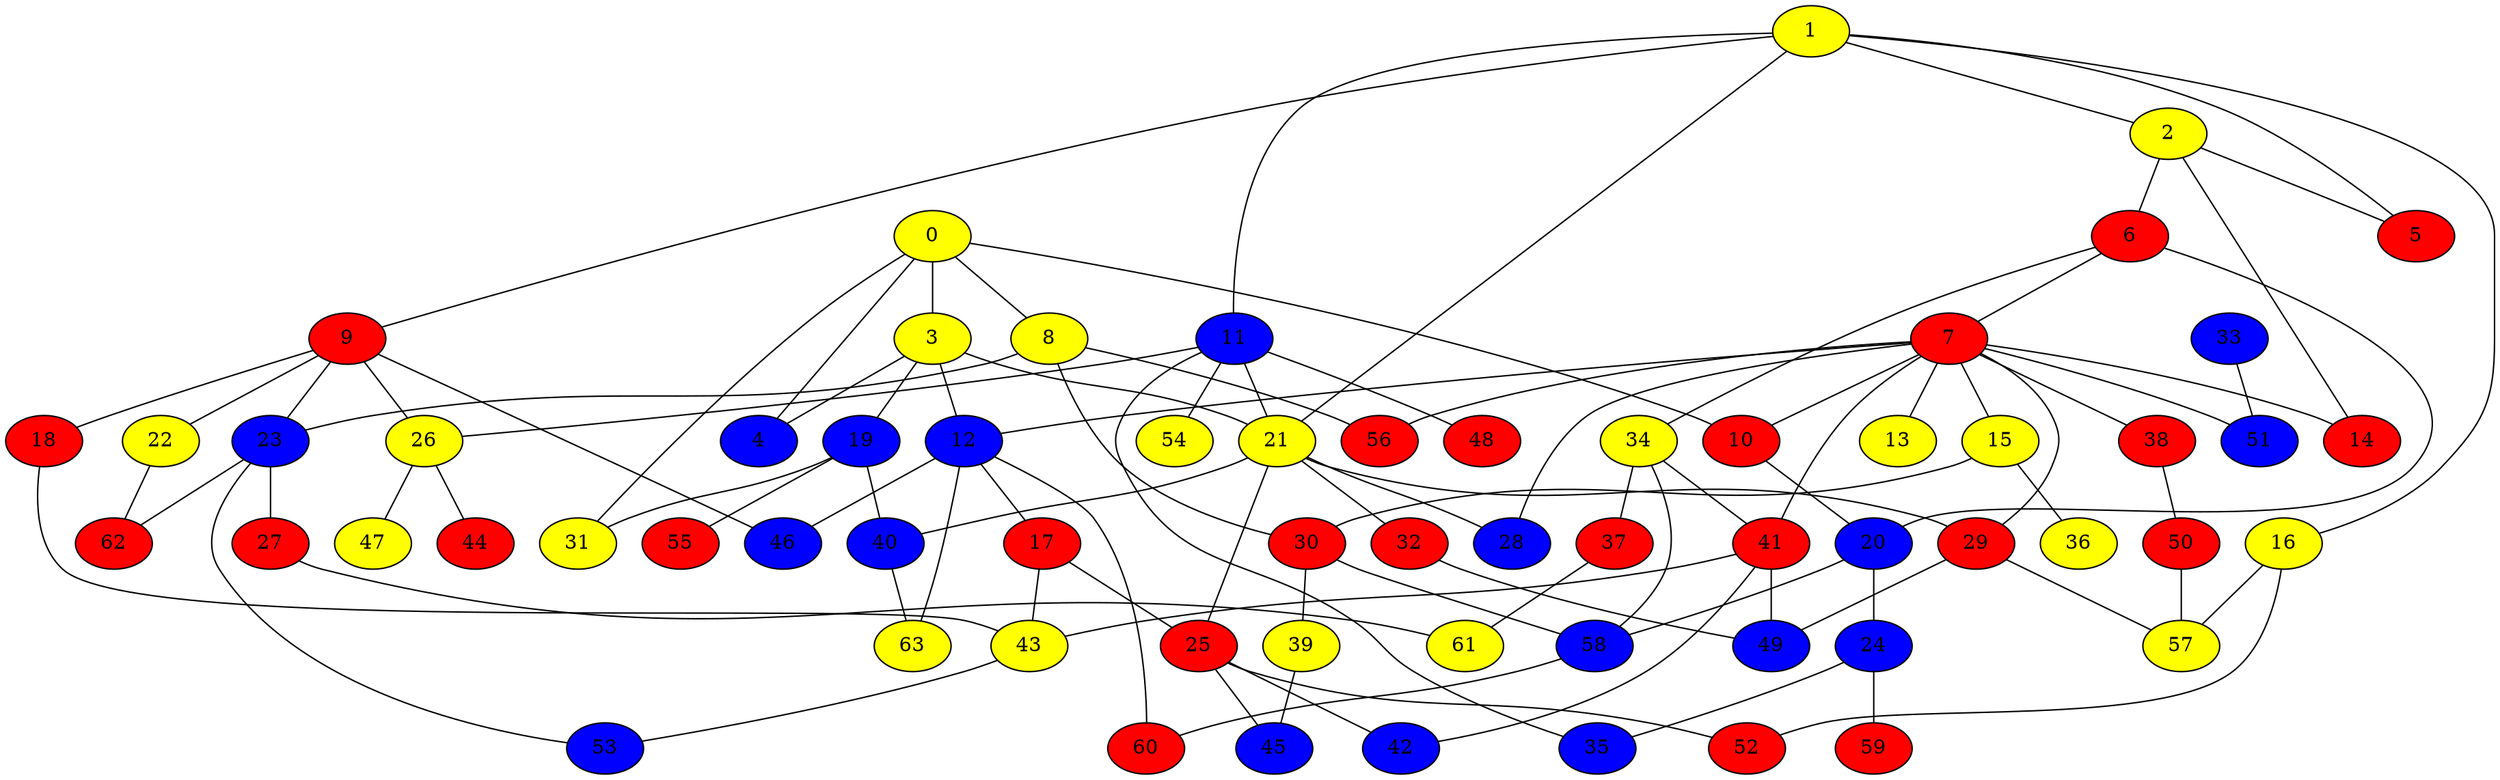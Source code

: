 graph {
0 [style = filled fillcolor = yellow];
1 [style = filled fillcolor = yellow];
2 [style = filled fillcolor = yellow];
3 [style = filled fillcolor = yellow];
4 [style = filled fillcolor = blue];
5 [style = filled fillcolor = red];
6 [style = filled fillcolor = red];
7 [style = filled fillcolor = red];
8 [style = filled fillcolor = yellow];
9 [style = filled fillcolor = red];
10 [style = filled fillcolor = red];
11 [style = filled fillcolor = blue];
12 [style = filled fillcolor = blue];
13 [style = filled fillcolor = yellow];
14 [style = filled fillcolor = red];
15 [style = filled fillcolor = yellow];
16 [style = filled fillcolor = yellow];
17 [style = filled fillcolor = red];
18 [style = filled fillcolor = red];
19 [style = filled fillcolor = blue];
20 [style = filled fillcolor = blue];
21 [style = filled fillcolor = yellow];
22 [style = filled fillcolor = yellow];
23 [style = filled fillcolor = blue];
24 [style = filled fillcolor = blue];
25 [style = filled fillcolor = red];
26 [style = filled fillcolor = yellow];
27 [style = filled fillcolor = red];
28 [style = filled fillcolor = blue];
29 [style = filled fillcolor = red];
30 [style = filled fillcolor = red];
31 [style = filled fillcolor = yellow];
32 [style = filled fillcolor = red];
33 [style = filled fillcolor = blue];
34 [style = filled fillcolor = yellow];
35 [style = filled fillcolor = blue];
36 [style = filled fillcolor = yellow];
37 [style = filled fillcolor = red];
38 [style = filled fillcolor = red];
39 [style = filled fillcolor = yellow];
40 [style = filled fillcolor = blue];
41 [style = filled fillcolor = red];
42 [style = filled fillcolor = blue];
43 [style = filled fillcolor = yellow];
44 [style = filled fillcolor = red];
45 [style = filled fillcolor = blue];
46 [style = filled fillcolor = blue];
47 [style = filled fillcolor = yellow];
48 [style = filled fillcolor = red];
49 [style = filled fillcolor = blue];
50 [style = filled fillcolor = red];
51 [style = filled fillcolor = blue];
52 [style = filled fillcolor = red];
53 [style = filled fillcolor = blue];
54 [style = filled fillcolor = yellow];
55 [style = filled fillcolor = red];
56 [style = filled fillcolor = red];
57 [style = filled fillcolor = yellow];
58 [style = filled fillcolor = blue];
59 [style = filled fillcolor = red];
60 [style = filled fillcolor = red];
61 [style = filled fillcolor = yellow];
62 [style = filled fillcolor = red];
63 [style = filled fillcolor = yellow];
0 -- 10;
0 -- 8;
0 -- 4;
0 -- 3;
0 -- 31;
1 -- 2;
1 -- 5;
1 -- 9;
1 -- 11;
1 -- 16;
1 -- 21;
2 -- 5;
2 -- 6;
2 -- 14;
3 -- 4;
3 -- 12;
3 -- 19;
3 -- 21;
6 -- 7;
6 -- 20;
6 -- 34;
7 -- 10;
7 -- 12;
7 -- 13;
7 -- 14;
7 -- 15;
7 -- 28;
7 -- 29;
7 -- 38;
7 -- 41;
7 -- 51;
7 -- 56;
8 -- 23;
8 -- 30;
8 -- 56;
9 -- 18;
9 -- 22;
9 -- 23;
9 -- 26;
9 -- 46;
10 -- 20;
11 -- 21;
11 -- 26;
11 -- 35;
11 -- 48;
11 -- 54;
12 -- 17;
12 -- 46;
12 -- 60;
12 -- 63;
15 -- 30;
15 -- 36;
16 -- 52;
16 -- 57;
17 -- 25;
17 -- 43;
18 -- 43;
19 -- 31;
19 -- 40;
19 -- 55;
20 -- 24;
20 -- 58;
21 -- 25;
21 -- 28;
21 -- 29;
21 -- 32;
21 -- 40;
22 -- 62;
23 -- 27;
23 -- 53;
23 -- 62;
24 -- 35;
24 -- 59;
25 -- 42;
25 -- 45;
25 -- 52;
26 -- 44;
26 -- 47;
27 -- 61;
29 -- 49;
29 -- 57;
30 -- 39;
30 -- 58;
32 -- 49;
33 -- 51;
34 -- 37;
34 -- 41;
34 -- 58;
37 -- 61;
38 -- 50;
39 -- 45;
40 -- 63;
41 -- 42;
41 -- 43;
41 -- 49;
43 -- 53;
50 -- 57;
58 -- 60;
}
